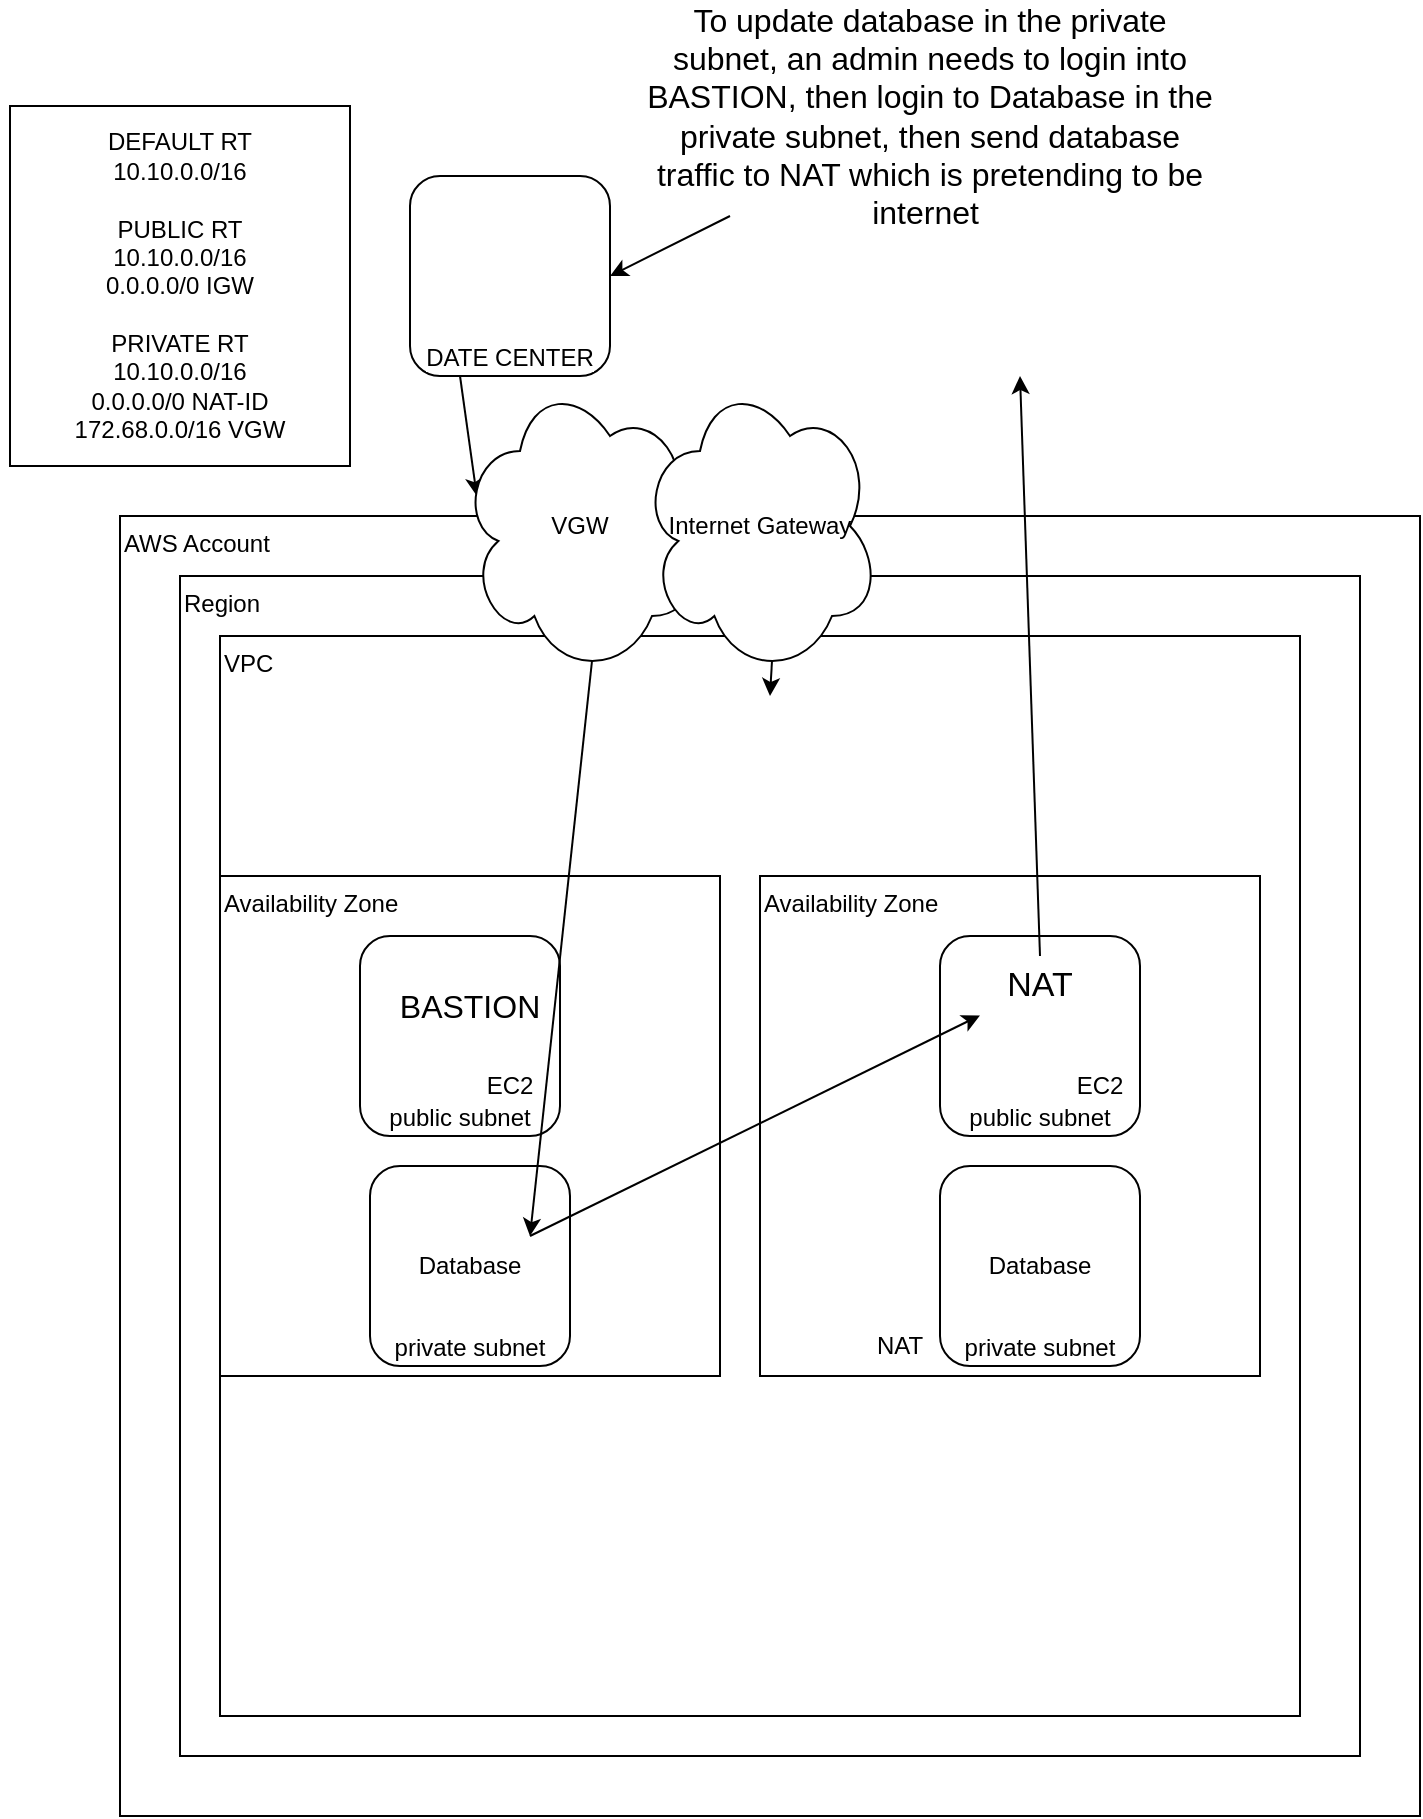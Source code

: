 <mxfile>
    <diagram id="XX8ALJ1K36812sOOz0n9" name="Page-1">
        <mxGraphModel dx="561" dy="1707" grid="1" gridSize="10" guides="1" tooltips="1" connect="1" arrows="1" fold="1" page="1" pageScale="1" pageWidth="850" pageHeight="1100" math="0" shadow="0">
            <root>
                <mxCell id="0"/>
                <mxCell id="1" parent="0"/>
                <mxCell id="55" value="" style="whiteSpace=wrap;html=1;" parent="1" vertex="1">
                    <mxGeometry x="35" y="-235" width="170" height="180" as="geometry"/>
                </mxCell>
                <mxCell id="17" value="" style="rounded=0;whiteSpace=wrap;html=1;" parent="1" vertex="1">
                    <mxGeometry x="250" y="340" width="320" height="170" as="geometry"/>
                </mxCell>
                <mxCell id="15" value="AWS Account" style="whiteSpace=wrap;html=1;aspect=fixed;rounded=0;spacingLeft=0;align=left;verticalAlign=top;" parent="1" vertex="1">
                    <mxGeometry x="90" y="-30" width="650" height="650" as="geometry"/>
                </mxCell>
                <mxCell id="14" value="&lt;div style=&quot;&quot;&gt;&lt;span style=&quot;background-color: initial;&quot;&gt;Region&lt;/span&gt;&lt;/div&gt;" style="whiteSpace=wrap;html=1;aspect=fixed;align=left;verticalAlign=top;" parent="1" vertex="1">
                    <mxGeometry x="120" width="590" height="590" as="geometry"/>
                </mxCell>
                <mxCell id="13" value="VPC" style="whiteSpace=wrap;html=1;aspect=fixed;align=left;verticalAlign=top;" parent="1" vertex="1">
                    <mxGeometry x="140" y="30" width="540" height="540" as="geometry"/>
                </mxCell>
                <mxCell id="2" value="Availability Zone" style="aspect=fixed;align=left;labelPosition=center;verticalLabelPosition=middle;verticalAlign=top;rounded=0;textDirection=ltr;horizontal=1;" parent="1" vertex="1">
                    <mxGeometry x="410" y="150" width="250" height="250" as="geometry"/>
                </mxCell>
                <mxCell id="4" value="public subnet" style="whiteSpace=wrap;html=1;aspect=fixed;rounded=1;verticalAlign=bottom;" parent="1" vertex="1">
                    <mxGeometry x="220" y="180" width="100" height="100" as="geometry"/>
                </mxCell>
                <mxCell id="38" value="Availability Zone" style="aspect=fixed;align=left;labelPosition=center;verticalLabelPosition=middle;verticalAlign=top;rounded=0;textDirection=ltr;horizontal=1;" parent="1" vertex="1">
                    <mxGeometry x="140" y="150" width="250" height="250" as="geometry"/>
                </mxCell>
                <mxCell id="28" style="edgeStyle=none;html=1;exitX=0.55;exitY=0.95;exitDx=0;exitDy=0;exitPerimeter=0;entryX=0.5;entryY=1;entryDx=0;entryDy=0;" parent="1" source="6" edge="1">
                    <mxGeometry relative="1" as="geometry">
                        <mxPoint x="415" y="60" as="targetPoint"/>
                    </mxGeometry>
                </mxCell>
                <mxCell id="31" style="edgeStyle=none;html=1;exitX=0.5;exitY=1;exitDx=0;exitDy=0;" parent="1" edge="1">
                    <mxGeometry relative="1" as="geometry">
                        <mxPoint x="480" y="370" as="targetPoint"/>
                        <mxPoint x="480" y="370" as="sourcePoint"/>
                    </mxGeometry>
                </mxCell>
                <mxCell id="35" value="NAT" style="text;strokeColor=none;align=center;fillColor=none;html=1;verticalAlign=middle;whiteSpace=wrap;rounded=0;" parent="1" vertex="1">
                    <mxGeometry x="450" y="370" width="60" height="30" as="geometry"/>
                </mxCell>
                <mxCell id="3" value="private subnet" style="whiteSpace=wrap;html=1;aspect=fixed;labelBorderColor=none;labelPosition=center;verticalLabelPosition=middle;align=center;verticalAlign=bottom;horizontal=1;labelBackgroundColor=default;rounded=1;" parent="1" vertex="1">
                    <mxGeometry x="500" y="295" width="100" height="100" as="geometry"/>
                </mxCell>
                <mxCell id="39" value="private subnet" style="whiteSpace=wrap;html=1;aspect=fixed;labelBorderColor=none;labelPosition=center;verticalLabelPosition=middle;align=center;verticalAlign=bottom;horizontal=1;labelBackgroundColor=default;rounded=1;" parent="1" vertex="1">
                    <mxGeometry x="215" y="295" width="100" height="100" as="geometry"/>
                </mxCell>
                <mxCell id="40" value="public subnet" style="whiteSpace=wrap;html=1;aspect=fixed;labelBorderColor=none;labelPosition=center;verticalLabelPosition=middle;align=center;verticalAlign=bottom;horizontal=1;labelBackgroundColor=default;rounded=1;" parent="1" vertex="1">
                    <mxGeometry x="210" y="180" width="100" height="100" as="geometry"/>
                </mxCell>
                <mxCell id="41" value="public subnet" style="whiteSpace=wrap;html=1;aspect=fixed;labelBorderColor=none;labelPosition=center;verticalLabelPosition=middle;align=center;verticalAlign=bottom;horizontal=1;labelBackgroundColor=default;rounded=1;" parent="1" vertex="1">
                    <mxGeometry x="500" y="180" width="100" height="100" as="geometry"/>
                </mxCell>
                <mxCell id="52" style="edgeStyle=none;html=1;exitX=1;exitY=0;exitDx=0;exitDy=0;fontSize=16;" parent="1" source="37" target="46" edge="1">
                    <mxGeometry relative="1" as="geometry"/>
                </mxCell>
                <mxCell id="37" value="Database" style="text;strokeColor=none;align=center;fillColor=none;html=1;verticalAlign=middle;whiteSpace=wrap;rounded=0;" parent="1" vertex="1">
                    <mxGeometry x="235" y="330" width="60" height="30" as="geometry"/>
                </mxCell>
                <mxCell id="42" value="Database" style="text;strokeColor=none;align=center;fillColor=none;html=1;verticalAlign=middle;whiteSpace=wrap;rounded=0;" parent="1" vertex="1">
                    <mxGeometry x="520" y="330" width="60" height="30" as="geometry"/>
                </mxCell>
                <mxCell id="36" value="EC2" style="text;strokeColor=none;align=center;fillColor=none;html=1;verticalAlign=middle;whiteSpace=wrap;rounded=0;" parent="1" vertex="1">
                    <mxGeometry x="255" y="240" width="60" height="30" as="geometry"/>
                </mxCell>
                <mxCell id="43" value="EC2" style="text;strokeColor=none;align=center;fillColor=none;html=1;verticalAlign=middle;whiteSpace=wrap;rounded=0;" parent="1" vertex="1">
                    <mxGeometry x="550" y="240" width="60" height="30" as="geometry"/>
                </mxCell>
                <mxCell id="45" value="BASTION" style="text;strokeColor=none;align=center;fillColor=none;html=1;verticalAlign=middle;whiteSpace=wrap;rounded=0;fontSize=16;" parent="1" vertex="1">
                    <mxGeometry x="230" y="200" width="70" height="30" as="geometry"/>
                </mxCell>
                <mxCell id="53" style="edgeStyle=none;html=1;exitX=0.5;exitY=0;exitDx=0;exitDy=0;fontSize=16;" parent="1" source="46" edge="1">
                    <mxGeometry relative="1" as="geometry">
                        <mxPoint x="540" y="-100" as="targetPoint"/>
                    </mxGeometry>
                </mxCell>
                <mxCell id="46" value="NAT" style="text;strokeColor=none;align=center;fillColor=none;html=1;verticalAlign=middle;whiteSpace=wrap;rounded=0;fontSize=17;" parent="1" vertex="1">
                    <mxGeometry x="520" y="190" width="60" height="30" as="geometry"/>
                </mxCell>
                <mxCell id="49" value="" style="edgeStyle=none;html=1;fontSize=16;entryX=1;entryY=0.5;entryDx=0;entryDy=0;" parent="1" source="48" target="56" edge="1">
                    <mxGeometry relative="1" as="geometry"/>
                </mxCell>
                <mxCell id="48" value="To update database in the private subnet, an admin needs to login into BASTION, then login to Database in the private subnet, then send database traffic to NAT which is pretending to be internet&amp;nbsp;" style="text;strokeColor=none;align=center;fillColor=none;html=1;verticalAlign=middle;whiteSpace=wrap;rounded=0;fontSize=16;" parent="1" vertex="1">
                    <mxGeometry x="350" y="-280" width="290" height="100" as="geometry"/>
                </mxCell>
                <mxCell id="54" value="DEFAULT RT&lt;br&gt;10.10.0.0/16&lt;br&gt;&lt;br&gt;PUBLIC RT&lt;br&gt;10.10.0.0/16&lt;br&gt;0.0.0.0/0 IGW&lt;br&gt;&lt;br&gt;PRIVATE RT&lt;br&gt;10.10.0.0/16&lt;br&gt;0.0.0.0/0 NAT-ID&lt;br&gt;172.68.0.0/16 VGW" style="text;strokeColor=none;align=center;fillColor=none;html=1;verticalAlign=middle;whiteSpace=wrap;rounded=0;" parent="1" vertex="1">
                    <mxGeometry x="30" y="-260" width="180" height="230" as="geometry"/>
                </mxCell>
                <mxCell id="58" style="edgeStyle=none;html=1;exitX=0.25;exitY=1;exitDx=0;exitDy=0;entryX=0.07;entryY=0.4;entryDx=0;entryDy=0;entryPerimeter=0;" edge="1" parent="1" source="56" target="57">
                    <mxGeometry relative="1" as="geometry"/>
                </mxCell>
                <mxCell id="56" value="DATE CENTER" style="whiteSpace=wrap;html=1;aspect=fixed;labelBorderColor=none;labelPosition=center;verticalLabelPosition=middle;align=center;verticalAlign=bottom;horizontal=1;labelBackgroundColor=default;rounded=1;" vertex="1" parent="1">
                    <mxGeometry x="235" y="-200" width="100" height="100" as="geometry"/>
                </mxCell>
                <mxCell id="59" style="edgeStyle=none;html=1;exitX=0.55;exitY=0.95;exitDx=0;exitDy=0;exitPerimeter=0;entryX=1;entryY=0;entryDx=0;entryDy=0;" edge="1" parent="1" source="57" target="37">
                    <mxGeometry relative="1" as="geometry"/>
                </mxCell>
                <mxCell id="57" value="VGW" style="ellipse;shape=cloud;whiteSpace=wrap;html=1;rounded=1;" vertex="1" parent="1">
                    <mxGeometry x="260" y="-100" width="120" height="150" as="geometry"/>
                </mxCell>
                <mxCell id="6" value="Internet Gateway&lt;br&gt;" style="ellipse;shape=cloud;whiteSpace=wrap;html=1;rounded=1;" parent="1" vertex="1">
                    <mxGeometry x="350" y="-100" width="120" height="150" as="geometry"/>
                </mxCell>
            </root>
        </mxGraphModel>
    </diagram>
</mxfile>
